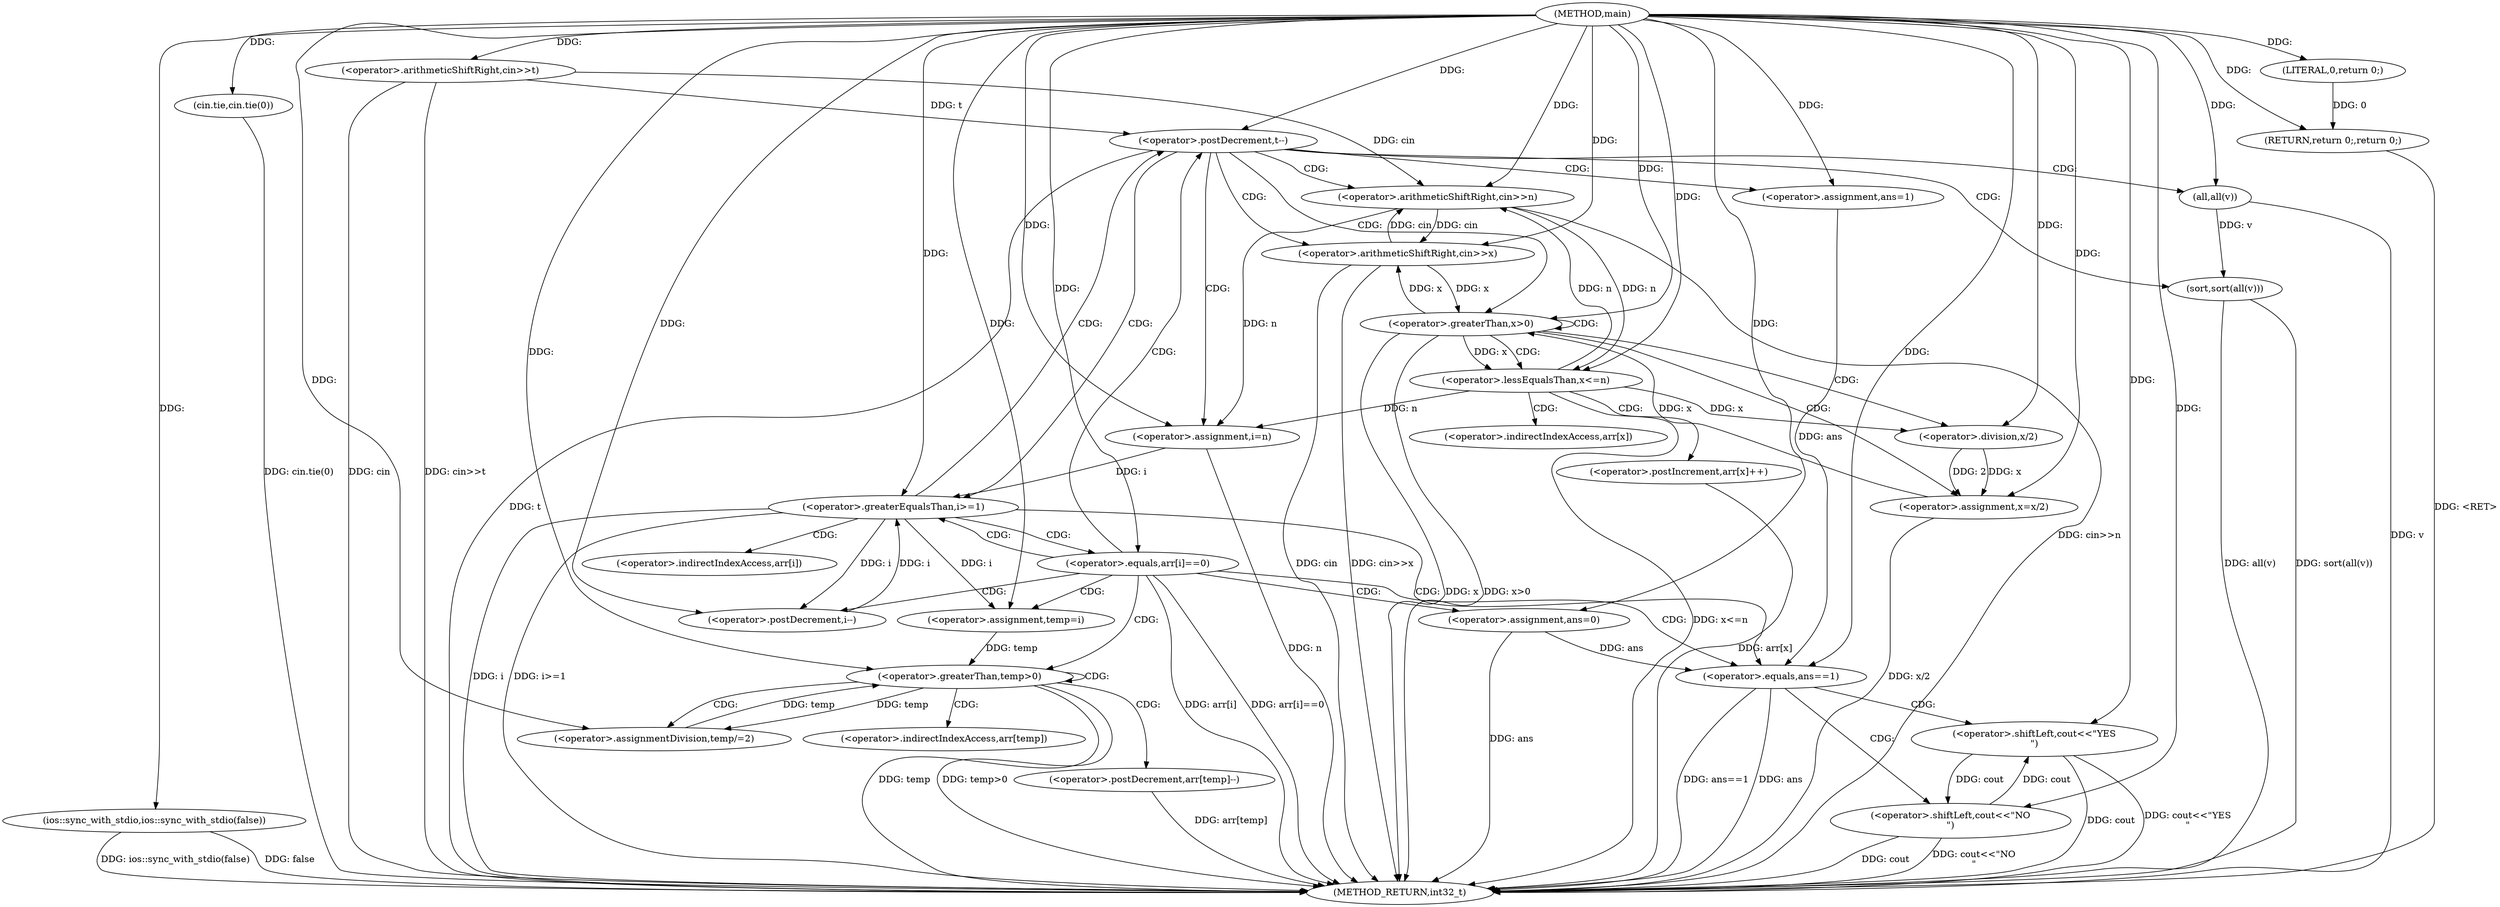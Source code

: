 digraph "main" {  
"1000101" [label = "(METHOD,main)" ]
"1000204" [label = "(METHOD_RETURN,int32_t)" ]
"1000103" [label = "(ios::sync_with_stdio,ios::sync_with_stdio(false))" ]
"1000105" [label = "(cin.tie,cin.tie(0))" ]
"1000108" [label = "(<operator>.arithmeticShiftRight,cin>>t)" ]
"1000202" [label = "(RETURN,return 0;,return 0;)" ]
"1000112" [label = "(<operator>.postDecrement,t--)" ]
"1000203" [label = "(LITERAL,0,return 0;)" ]
"1000116" [label = "(<operator>.arithmeticShiftRight,cin>>n)" ]
"1000126" [label = "(sort,sort(all(v)))" ]
"1000150" [label = "(<operator>.assignment,ans=1)" ]
"1000123" [label = "(<operator>.arithmeticShiftRight,cin>>x)" ]
"1000155" [label = "(<operator>.assignment,i=n)" ]
"1000158" [label = "(<operator>.greaterEqualsThan,i>=1)" ]
"1000161" [label = "(<operator>.postDecrement,i--)" ]
"1000192" [label = "(<operator>.equals,ans==1)" ]
"1000195" [label = "(<operator>.shiftLeft,cout<<\"YES\n\")" ]
"1000127" [label = "(all,all(v))" ]
"1000132" [label = "(<operator>.greaterThan,x>0)" ]
"1000176" [label = "(<operator>.assignment,temp=i)" ]
"1000199" [label = "(<operator>.shiftLeft,cout<<\"NO\n\")" ]
"1000144" [label = "(<operator>.assignment,x=x/2)" ]
"1000165" [label = "(<operator>.equals,arr[i]==0)" ]
"1000180" [label = "(<operator>.greaterThan,temp>0)" ]
"1000137" [label = "(<operator>.lessEqualsThan,x<=n)" ]
"1000140" [label = "(<operator>.postIncrement,arr[x]++)" ]
"1000171" [label = "(<operator>.assignment,ans=0)" ]
"1000184" [label = "(<operator>.postDecrement,arr[temp]--)" ]
"1000188" [label = "(<operator>.assignmentDivision,temp/=2)" ]
"1000146" [label = "(<operator>.division,x/2)" ]
"1000166" [label = "(<operator>.indirectIndexAccess,arr[i])" ]
"1000141" [label = "(<operator>.indirectIndexAccess,arr[x])" ]
"1000185" [label = "(<operator>.indirectIndexAccess,arr[temp])" ]
  "1000103" -> "1000204"  [ label = "DDG: ios::sync_with_stdio(false)"] 
  "1000105" -> "1000204"  [ label = "DDG: cin.tie(0)"] 
  "1000108" -> "1000204"  [ label = "DDG: cin"] 
  "1000108" -> "1000204"  [ label = "DDG: cin>>t"] 
  "1000112" -> "1000204"  [ label = "DDG: t"] 
  "1000116" -> "1000204"  [ label = "DDG: cin>>n"] 
  "1000123" -> "1000204"  [ label = "DDG: cin"] 
  "1000123" -> "1000204"  [ label = "DDG: cin>>x"] 
  "1000127" -> "1000204"  [ label = "DDG: v"] 
  "1000126" -> "1000204"  [ label = "DDG: all(v)"] 
  "1000126" -> "1000204"  [ label = "DDG: sort(all(v))"] 
  "1000132" -> "1000204"  [ label = "DDG: x"] 
  "1000132" -> "1000204"  [ label = "DDG: x>0"] 
  "1000155" -> "1000204"  [ label = "DDG: n"] 
  "1000158" -> "1000204"  [ label = "DDG: i"] 
  "1000158" -> "1000204"  [ label = "DDG: i>=1"] 
  "1000165" -> "1000204"  [ label = "DDG: arr[i]"] 
  "1000165" -> "1000204"  [ label = "DDG: arr[i]==0"] 
  "1000180" -> "1000204"  [ label = "DDG: temp"] 
  "1000180" -> "1000204"  [ label = "DDG: temp>0"] 
  "1000184" -> "1000204"  [ label = "DDG: arr[temp]"] 
  "1000171" -> "1000204"  [ label = "DDG: ans"] 
  "1000192" -> "1000204"  [ label = "DDG: ans"] 
  "1000192" -> "1000204"  [ label = "DDG: ans==1"] 
  "1000199" -> "1000204"  [ label = "DDG: cout"] 
  "1000199" -> "1000204"  [ label = "DDG: cout<<\"NO\n\""] 
  "1000195" -> "1000204"  [ label = "DDG: cout"] 
  "1000195" -> "1000204"  [ label = "DDG: cout<<\"YES\n\""] 
  "1000137" -> "1000204"  [ label = "DDG: x<=n"] 
  "1000140" -> "1000204"  [ label = "DDG: arr[x]"] 
  "1000144" -> "1000204"  [ label = "DDG: x/2"] 
  "1000202" -> "1000204"  [ label = "DDG: <RET>"] 
  "1000103" -> "1000204"  [ label = "DDG: false"] 
  "1000203" -> "1000202"  [ label = "DDG: 0"] 
  "1000101" -> "1000202"  [ label = "DDG: "] 
  "1000101" -> "1000103"  [ label = "DDG: "] 
  "1000101" -> "1000105"  [ label = "DDG: "] 
  "1000101" -> "1000108"  [ label = "DDG: "] 
  "1000101" -> "1000203"  [ label = "DDG: "] 
  "1000108" -> "1000112"  [ label = "DDG: t"] 
  "1000101" -> "1000112"  [ label = "DDG: "] 
  "1000101" -> "1000150"  [ label = "DDG: "] 
  "1000108" -> "1000116"  [ label = "DDG: cin"] 
  "1000123" -> "1000116"  [ label = "DDG: cin"] 
  "1000101" -> "1000116"  [ label = "DDG: "] 
  "1000137" -> "1000116"  [ label = "DDG: n"] 
  "1000127" -> "1000126"  [ label = "DDG: v"] 
  "1000116" -> "1000155"  [ label = "DDG: n"] 
  "1000137" -> "1000155"  [ label = "DDG: n"] 
  "1000101" -> "1000155"  [ label = "DDG: "] 
  "1000116" -> "1000123"  [ label = "DDG: cin"] 
  "1000101" -> "1000123"  [ label = "DDG: "] 
  "1000132" -> "1000123"  [ label = "DDG: x"] 
  "1000101" -> "1000127"  [ label = "DDG: "] 
  "1000155" -> "1000158"  [ label = "DDG: i"] 
  "1000161" -> "1000158"  [ label = "DDG: i"] 
  "1000101" -> "1000158"  [ label = "DDG: "] 
  "1000101" -> "1000161"  [ label = "DDG: "] 
  "1000158" -> "1000161"  [ label = "DDG: i"] 
  "1000158" -> "1000176"  [ label = "DDG: i"] 
  "1000101" -> "1000176"  [ label = "DDG: "] 
  "1000150" -> "1000192"  [ label = "DDG: ans"] 
  "1000171" -> "1000192"  [ label = "DDG: ans"] 
  "1000101" -> "1000192"  [ label = "DDG: "] 
  "1000199" -> "1000195"  [ label = "DDG: cout"] 
  "1000101" -> "1000195"  [ label = "DDG: "] 
  "1000123" -> "1000132"  [ label = "DDG: x"] 
  "1000144" -> "1000132"  [ label = "DDG: x"] 
  "1000101" -> "1000132"  [ label = "DDG: "] 
  "1000146" -> "1000144"  [ label = "DDG: 2"] 
  "1000146" -> "1000144"  [ label = "DDG: x"] 
  "1000195" -> "1000199"  [ label = "DDG: cout"] 
  "1000101" -> "1000199"  [ label = "DDG: "] 
  "1000101" -> "1000144"  [ label = "DDG: "] 
  "1000101" -> "1000165"  [ label = "DDG: "] 
  "1000101" -> "1000171"  [ label = "DDG: "] 
  "1000176" -> "1000180"  [ label = "DDG: temp"] 
  "1000188" -> "1000180"  [ label = "DDG: temp"] 
  "1000101" -> "1000180"  [ label = "DDG: "] 
  "1000101" -> "1000188"  [ label = "DDG: "] 
  "1000132" -> "1000137"  [ label = "DDG: x"] 
  "1000101" -> "1000137"  [ label = "DDG: "] 
  "1000116" -> "1000137"  [ label = "DDG: n"] 
  "1000137" -> "1000146"  [ label = "DDG: x"] 
  "1000101" -> "1000146"  [ label = "DDG: "] 
  "1000180" -> "1000188"  [ label = "DDG: temp"] 
  "1000112" -> "1000127"  [ label = "CDG: "] 
  "1000112" -> "1000150"  [ label = "CDG: "] 
  "1000112" -> "1000116"  [ label = "CDG: "] 
  "1000112" -> "1000158"  [ label = "CDG: "] 
  "1000112" -> "1000126"  [ label = "CDG: "] 
  "1000112" -> "1000132"  [ label = "CDG: "] 
  "1000112" -> "1000155"  [ label = "CDG: "] 
  "1000112" -> "1000123"  [ label = "CDG: "] 
  "1000158" -> "1000166"  [ label = "CDG: "] 
  "1000158" -> "1000165"  [ label = "CDG: "] 
  "1000158" -> "1000112"  [ label = "CDG: "] 
  "1000158" -> "1000192"  [ label = "CDG: "] 
  "1000192" -> "1000199"  [ label = "CDG: "] 
  "1000192" -> "1000195"  [ label = "CDG: "] 
  "1000132" -> "1000144"  [ label = "CDG: "] 
  "1000132" -> "1000132"  [ label = "CDG: "] 
  "1000132" -> "1000137"  [ label = "CDG: "] 
  "1000132" -> "1000146"  [ label = "CDG: "] 
  "1000165" -> "1000161"  [ label = "CDG: "] 
  "1000165" -> "1000180"  [ label = "CDG: "] 
  "1000165" -> "1000158"  [ label = "CDG: "] 
  "1000165" -> "1000171"  [ label = "CDG: "] 
  "1000165" -> "1000176"  [ label = "CDG: "] 
  "1000165" -> "1000112"  [ label = "CDG: "] 
  "1000165" -> "1000192"  [ label = "CDG: "] 
  "1000180" -> "1000180"  [ label = "CDG: "] 
  "1000180" -> "1000188"  [ label = "CDG: "] 
  "1000180" -> "1000184"  [ label = "CDG: "] 
  "1000180" -> "1000185"  [ label = "CDG: "] 
  "1000137" -> "1000141"  [ label = "CDG: "] 
  "1000137" -> "1000140"  [ label = "CDG: "] 
}
